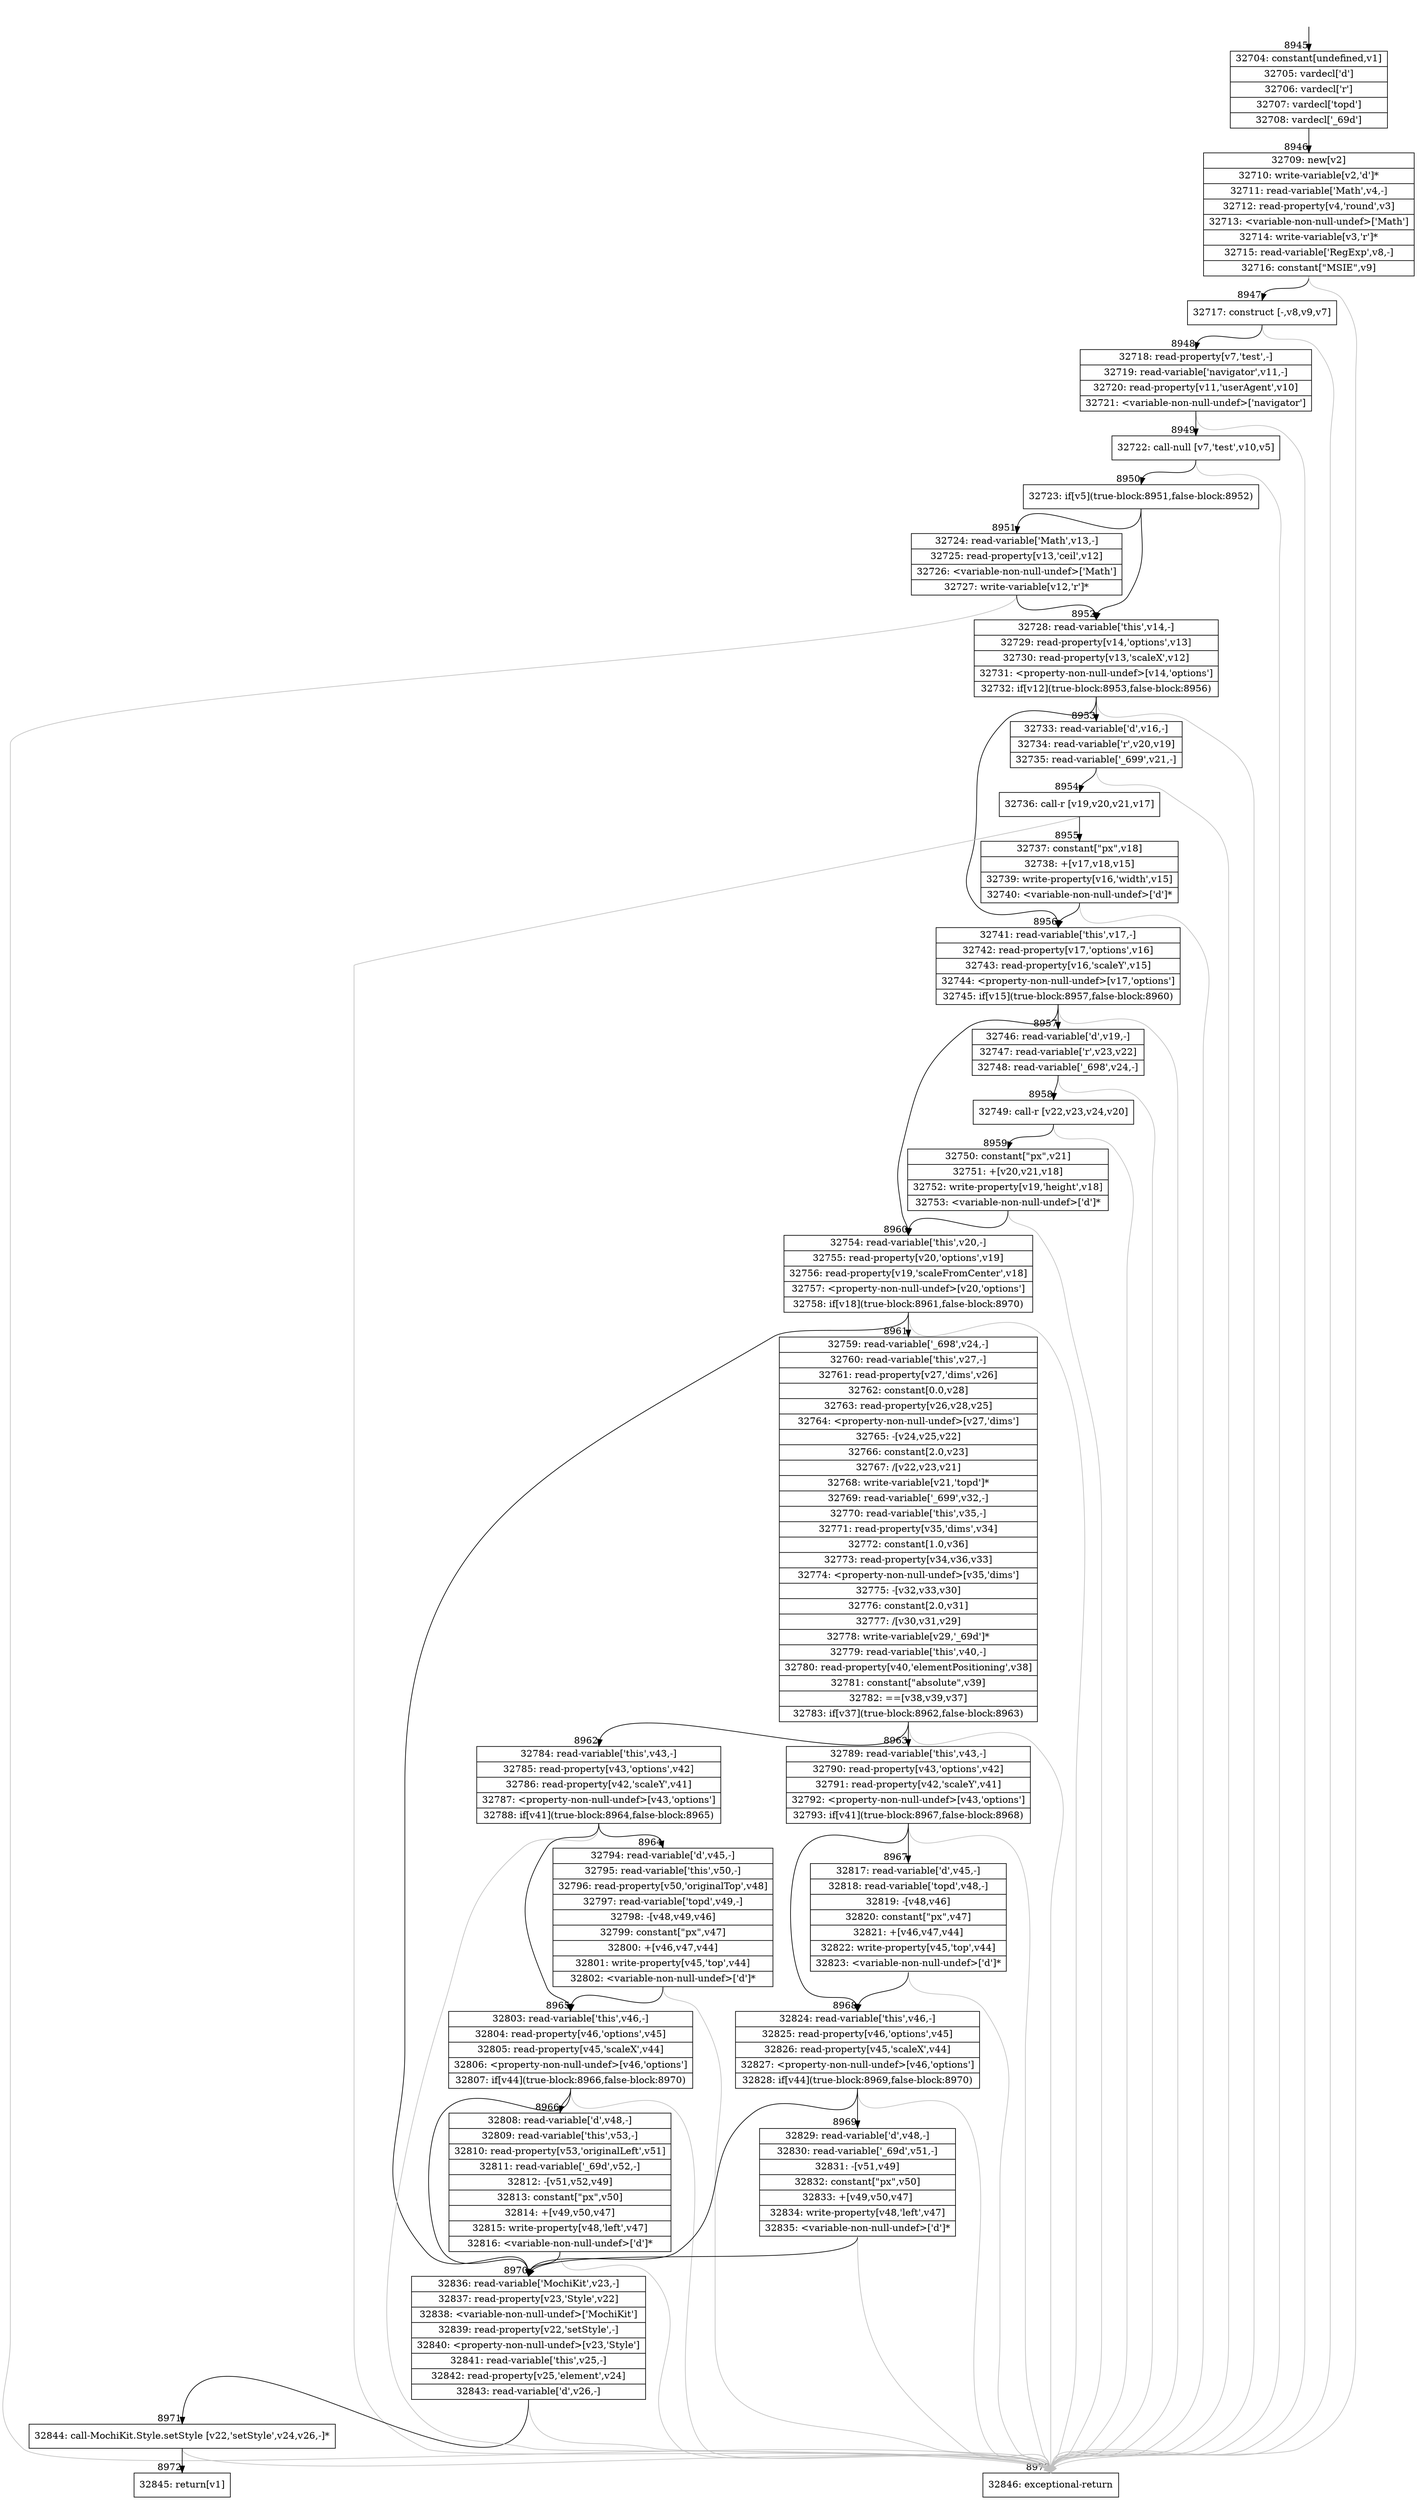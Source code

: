 digraph {
rankdir="TD"
BB_entry618[shape=none,label=""];
BB_entry618 -> BB8945 [tailport=s, headport=n, headlabel="    8945"]
BB8945 [shape=record label="{32704: constant[undefined,v1]|32705: vardecl['d']|32706: vardecl['r']|32707: vardecl['topd']|32708: vardecl['_69d']}" ] 
BB8945 -> BB8946 [tailport=s, headport=n, headlabel="      8946"]
BB8946 [shape=record label="{32709: new[v2]|32710: write-variable[v2,'d']*|32711: read-variable['Math',v4,-]|32712: read-property[v4,'round',v3]|32713: \<variable-non-null-undef\>['Math']|32714: write-variable[v3,'r']*|32715: read-variable['RegExp',v8,-]|32716: constant[\"MSIE\",v9]}" ] 
BB8946 -> BB8947 [tailport=s, headport=n, headlabel="      8947"]
BB8946 -> BB8973 [tailport=s, headport=n, color=gray, headlabel="      8973"]
BB8947 [shape=record label="{32717: construct [-,v8,v9,v7]}" ] 
BB8947 -> BB8948 [tailport=s, headport=n, headlabel="      8948"]
BB8947 -> BB8973 [tailport=s, headport=n, color=gray]
BB8948 [shape=record label="{32718: read-property[v7,'test',-]|32719: read-variable['navigator',v11,-]|32720: read-property[v11,'userAgent',v10]|32721: \<variable-non-null-undef\>['navigator']}" ] 
BB8948 -> BB8949 [tailport=s, headport=n, headlabel="      8949"]
BB8948 -> BB8973 [tailport=s, headport=n, color=gray]
BB8949 [shape=record label="{32722: call-null [v7,'test',v10,v5]}" ] 
BB8949 -> BB8950 [tailport=s, headport=n, headlabel="      8950"]
BB8949 -> BB8973 [tailport=s, headport=n, color=gray]
BB8950 [shape=record label="{32723: if[v5](true-block:8951,false-block:8952)}" ] 
BB8950 -> BB8951 [tailport=s, headport=n, headlabel="      8951"]
BB8950 -> BB8952 [tailport=s, headport=n, headlabel="      8952"]
BB8951 [shape=record label="{32724: read-variable['Math',v13,-]|32725: read-property[v13,'ceil',v12]|32726: \<variable-non-null-undef\>['Math']|32727: write-variable[v12,'r']*}" ] 
BB8951 -> BB8952 [tailport=s, headport=n]
BB8951 -> BB8973 [tailport=s, headport=n, color=gray]
BB8952 [shape=record label="{32728: read-variable['this',v14,-]|32729: read-property[v14,'options',v13]|32730: read-property[v13,'scaleX',v12]|32731: \<property-non-null-undef\>[v14,'options']|32732: if[v12](true-block:8953,false-block:8956)}" ] 
BB8952 -> BB8953 [tailport=s, headport=n, headlabel="      8953"]
BB8952 -> BB8956 [tailport=s, headport=n, headlabel="      8956"]
BB8952 -> BB8973 [tailport=s, headport=n, color=gray]
BB8953 [shape=record label="{32733: read-variable['d',v16,-]|32734: read-variable['r',v20,v19]|32735: read-variable['_699',v21,-]}" ] 
BB8953 -> BB8954 [tailport=s, headport=n, headlabel="      8954"]
BB8953 -> BB8973 [tailport=s, headport=n, color=gray]
BB8954 [shape=record label="{32736: call-r [v19,v20,v21,v17]}" ] 
BB8954 -> BB8955 [tailport=s, headport=n, headlabel="      8955"]
BB8954 -> BB8973 [tailport=s, headport=n, color=gray]
BB8955 [shape=record label="{32737: constant[\"px\",v18]|32738: +[v17,v18,v15]|32739: write-property[v16,'width',v15]|32740: \<variable-non-null-undef\>['d']*}" ] 
BB8955 -> BB8956 [tailport=s, headport=n]
BB8955 -> BB8973 [tailport=s, headport=n, color=gray]
BB8956 [shape=record label="{32741: read-variable['this',v17,-]|32742: read-property[v17,'options',v16]|32743: read-property[v16,'scaleY',v15]|32744: \<property-non-null-undef\>[v17,'options']|32745: if[v15](true-block:8957,false-block:8960)}" ] 
BB8956 -> BB8957 [tailport=s, headport=n, headlabel="      8957"]
BB8956 -> BB8960 [tailport=s, headport=n, headlabel="      8960"]
BB8956 -> BB8973 [tailport=s, headport=n, color=gray]
BB8957 [shape=record label="{32746: read-variable['d',v19,-]|32747: read-variable['r',v23,v22]|32748: read-variable['_698',v24,-]}" ] 
BB8957 -> BB8958 [tailport=s, headport=n, headlabel="      8958"]
BB8957 -> BB8973 [tailport=s, headport=n, color=gray]
BB8958 [shape=record label="{32749: call-r [v22,v23,v24,v20]}" ] 
BB8958 -> BB8959 [tailport=s, headport=n, headlabel="      8959"]
BB8958 -> BB8973 [tailport=s, headport=n, color=gray]
BB8959 [shape=record label="{32750: constant[\"px\",v21]|32751: +[v20,v21,v18]|32752: write-property[v19,'height',v18]|32753: \<variable-non-null-undef\>['d']*}" ] 
BB8959 -> BB8960 [tailport=s, headport=n]
BB8959 -> BB8973 [tailport=s, headport=n, color=gray]
BB8960 [shape=record label="{32754: read-variable['this',v20,-]|32755: read-property[v20,'options',v19]|32756: read-property[v19,'scaleFromCenter',v18]|32757: \<property-non-null-undef\>[v20,'options']|32758: if[v18](true-block:8961,false-block:8970)}" ] 
BB8960 -> BB8961 [tailport=s, headport=n, headlabel="      8961"]
BB8960 -> BB8970 [tailport=s, headport=n, headlabel="      8970"]
BB8960 -> BB8973 [tailport=s, headport=n, color=gray]
BB8961 [shape=record label="{32759: read-variable['_698',v24,-]|32760: read-variable['this',v27,-]|32761: read-property[v27,'dims',v26]|32762: constant[0.0,v28]|32763: read-property[v26,v28,v25]|32764: \<property-non-null-undef\>[v27,'dims']|32765: -[v24,v25,v22]|32766: constant[2.0,v23]|32767: /[v22,v23,v21]|32768: write-variable[v21,'topd']*|32769: read-variable['_699',v32,-]|32770: read-variable['this',v35,-]|32771: read-property[v35,'dims',v34]|32772: constant[1.0,v36]|32773: read-property[v34,v36,v33]|32774: \<property-non-null-undef\>[v35,'dims']|32775: -[v32,v33,v30]|32776: constant[2.0,v31]|32777: /[v30,v31,v29]|32778: write-variable[v29,'_69d']*|32779: read-variable['this',v40,-]|32780: read-property[v40,'elementPositioning',v38]|32781: constant[\"absolute\",v39]|32782: ==[v38,v39,v37]|32783: if[v37](true-block:8962,false-block:8963)}" ] 
BB8961 -> BB8962 [tailport=s, headport=n, headlabel="      8962"]
BB8961 -> BB8963 [tailport=s, headport=n, headlabel="      8963"]
BB8961 -> BB8973 [tailport=s, headport=n, color=gray]
BB8962 [shape=record label="{32784: read-variable['this',v43,-]|32785: read-property[v43,'options',v42]|32786: read-property[v42,'scaleY',v41]|32787: \<property-non-null-undef\>[v43,'options']|32788: if[v41](true-block:8964,false-block:8965)}" ] 
BB8962 -> BB8964 [tailport=s, headport=n, headlabel="      8964"]
BB8962 -> BB8965 [tailport=s, headport=n, headlabel="      8965"]
BB8962 -> BB8973 [tailport=s, headport=n, color=gray]
BB8963 [shape=record label="{32789: read-variable['this',v43,-]|32790: read-property[v43,'options',v42]|32791: read-property[v42,'scaleY',v41]|32792: \<property-non-null-undef\>[v43,'options']|32793: if[v41](true-block:8967,false-block:8968)}" ] 
BB8963 -> BB8967 [tailport=s, headport=n, headlabel="      8967"]
BB8963 -> BB8968 [tailport=s, headport=n, headlabel="      8968"]
BB8963 -> BB8973 [tailport=s, headport=n, color=gray]
BB8964 [shape=record label="{32794: read-variable['d',v45,-]|32795: read-variable['this',v50,-]|32796: read-property[v50,'originalTop',v48]|32797: read-variable['topd',v49,-]|32798: -[v48,v49,v46]|32799: constant[\"px\",v47]|32800: +[v46,v47,v44]|32801: write-property[v45,'top',v44]|32802: \<variable-non-null-undef\>['d']*}" ] 
BB8964 -> BB8965 [tailport=s, headport=n]
BB8964 -> BB8973 [tailport=s, headport=n, color=gray]
BB8965 [shape=record label="{32803: read-variable['this',v46,-]|32804: read-property[v46,'options',v45]|32805: read-property[v45,'scaleX',v44]|32806: \<property-non-null-undef\>[v46,'options']|32807: if[v44](true-block:8966,false-block:8970)}" ] 
BB8965 -> BB8966 [tailport=s, headport=n, headlabel="      8966"]
BB8965 -> BB8970 [tailport=s, headport=n]
BB8965 -> BB8973 [tailport=s, headport=n, color=gray]
BB8966 [shape=record label="{32808: read-variable['d',v48,-]|32809: read-variable['this',v53,-]|32810: read-property[v53,'originalLeft',v51]|32811: read-variable['_69d',v52,-]|32812: -[v51,v52,v49]|32813: constant[\"px\",v50]|32814: +[v49,v50,v47]|32815: write-property[v48,'left',v47]|32816: \<variable-non-null-undef\>['d']*}" ] 
BB8966 -> BB8970 [tailport=s, headport=n]
BB8966 -> BB8973 [tailport=s, headport=n, color=gray]
BB8967 [shape=record label="{32817: read-variable['d',v45,-]|32818: read-variable['topd',v48,-]|32819: -[v48,v46]|32820: constant[\"px\",v47]|32821: +[v46,v47,v44]|32822: write-property[v45,'top',v44]|32823: \<variable-non-null-undef\>['d']*}" ] 
BB8967 -> BB8968 [tailport=s, headport=n]
BB8967 -> BB8973 [tailport=s, headport=n, color=gray]
BB8968 [shape=record label="{32824: read-variable['this',v46,-]|32825: read-property[v46,'options',v45]|32826: read-property[v45,'scaleX',v44]|32827: \<property-non-null-undef\>[v46,'options']|32828: if[v44](true-block:8969,false-block:8970)}" ] 
BB8968 -> BB8969 [tailport=s, headport=n, headlabel="      8969"]
BB8968 -> BB8970 [tailport=s, headport=n]
BB8968 -> BB8973 [tailport=s, headport=n, color=gray]
BB8969 [shape=record label="{32829: read-variable['d',v48,-]|32830: read-variable['_69d',v51,-]|32831: -[v51,v49]|32832: constant[\"px\",v50]|32833: +[v49,v50,v47]|32834: write-property[v48,'left',v47]|32835: \<variable-non-null-undef\>['d']*}" ] 
BB8969 -> BB8970 [tailport=s, headport=n]
BB8969 -> BB8973 [tailport=s, headport=n, color=gray]
BB8970 [shape=record label="{32836: read-variable['MochiKit',v23,-]|32837: read-property[v23,'Style',v22]|32838: \<variable-non-null-undef\>['MochiKit']|32839: read-property[v22,'setStyle',-]|32840: \<property-non-null-undef\>[v23,'Style']|32841: read-variable['this',v25,-]|32842: read-property[v25,'element',v24]|32843: read-variable['d',v26,-]}" ] 
BB8970 -> BB8971 [tailport=s, headport=n, headlabel="      8971"]
BB8970 -> BB8973 [tailport=s, headport=n, color=gray]
BB8971 [shape=record label="{32844: call-MochiKit.Style.setStyle [v22,'setStyle',v24,v26,-]*}" ] 
BB8971 -> BB8972 [tailport=s, headport=n, headlabel="      8972"]
BB8971 -> BB8973 [tailport=s, headport=n, color=gray]
BB8972 [shape=record label="{32845: return[v1]}" ] 
BB8973 [shape=record label="{32846: exceptional-return}" ] 
//#$~ 6425
}
